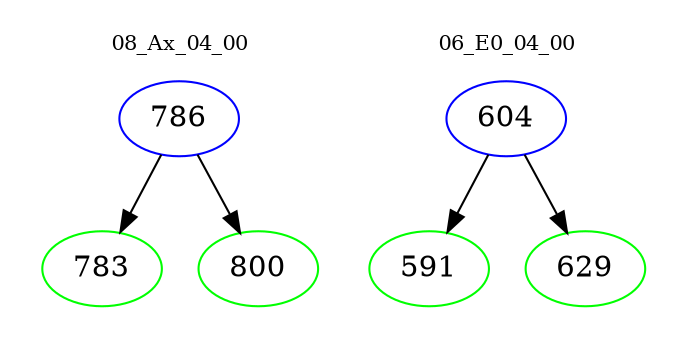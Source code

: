 digraph{
subgraph cluster_0 {
color = white
label = "08_Ax_04_00";
fontsize=10;
T0_786 [label="786", color="blue"]
T0_786 -> T0_783 [color="black"]
T0_783 [label="783", color="green"]
T0_786 -> T0_800 [color="black"]
T0_800 [label="800", color="green"]
}
subgraph cluster_1 {
color = white
label = "06_E0_04_00";
fontsize=10;
T1_604 [label="604", color="blue"]
T1_604 -> T1_591 [color="black"]
T1_591 [label="591", color="green"]
T1_604 -> T1_629 [color="black"]
T1_629 [label="629", color="green"]
}
}
